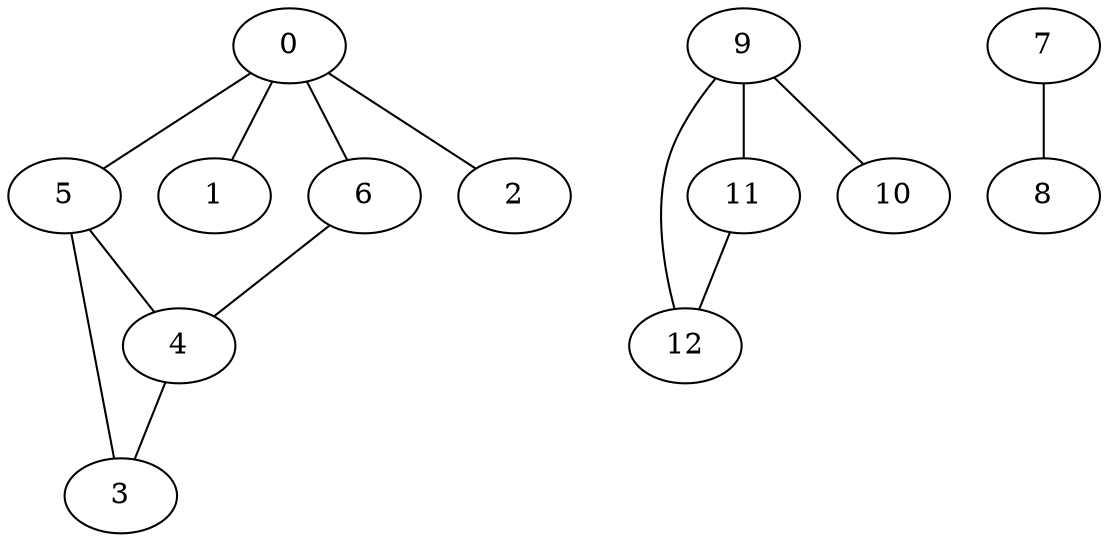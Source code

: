 graph G {
  0 -- 5;
  4 -- 3;
  0 -- 1;
  9 -- 12;
  6 -- 4;
  5 -- 4;
  0 -- 2;
  11 -- 12;
  9 -- 10;
  0 -- 6;
  7 -- 8;
  9 -- 11;
  5 -- 3;
}
